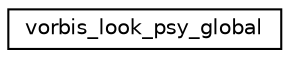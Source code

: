 digraph "Graphical Class Hierarchy"
{
  edge [fontname="Helvetica",fontsize="10",labelfontname="Helvetica",labelfontsize="10"];
  node [fontname="Helvetica",fontsize="10",shape=record];
  rankdir="LR";
  Node1 [label="vorbis_look_psy_global",height=0.2,width=0.4,color="black", fillcolor="white", style="filled",URL="$structvorbis__look__psy__global.html"];
}
